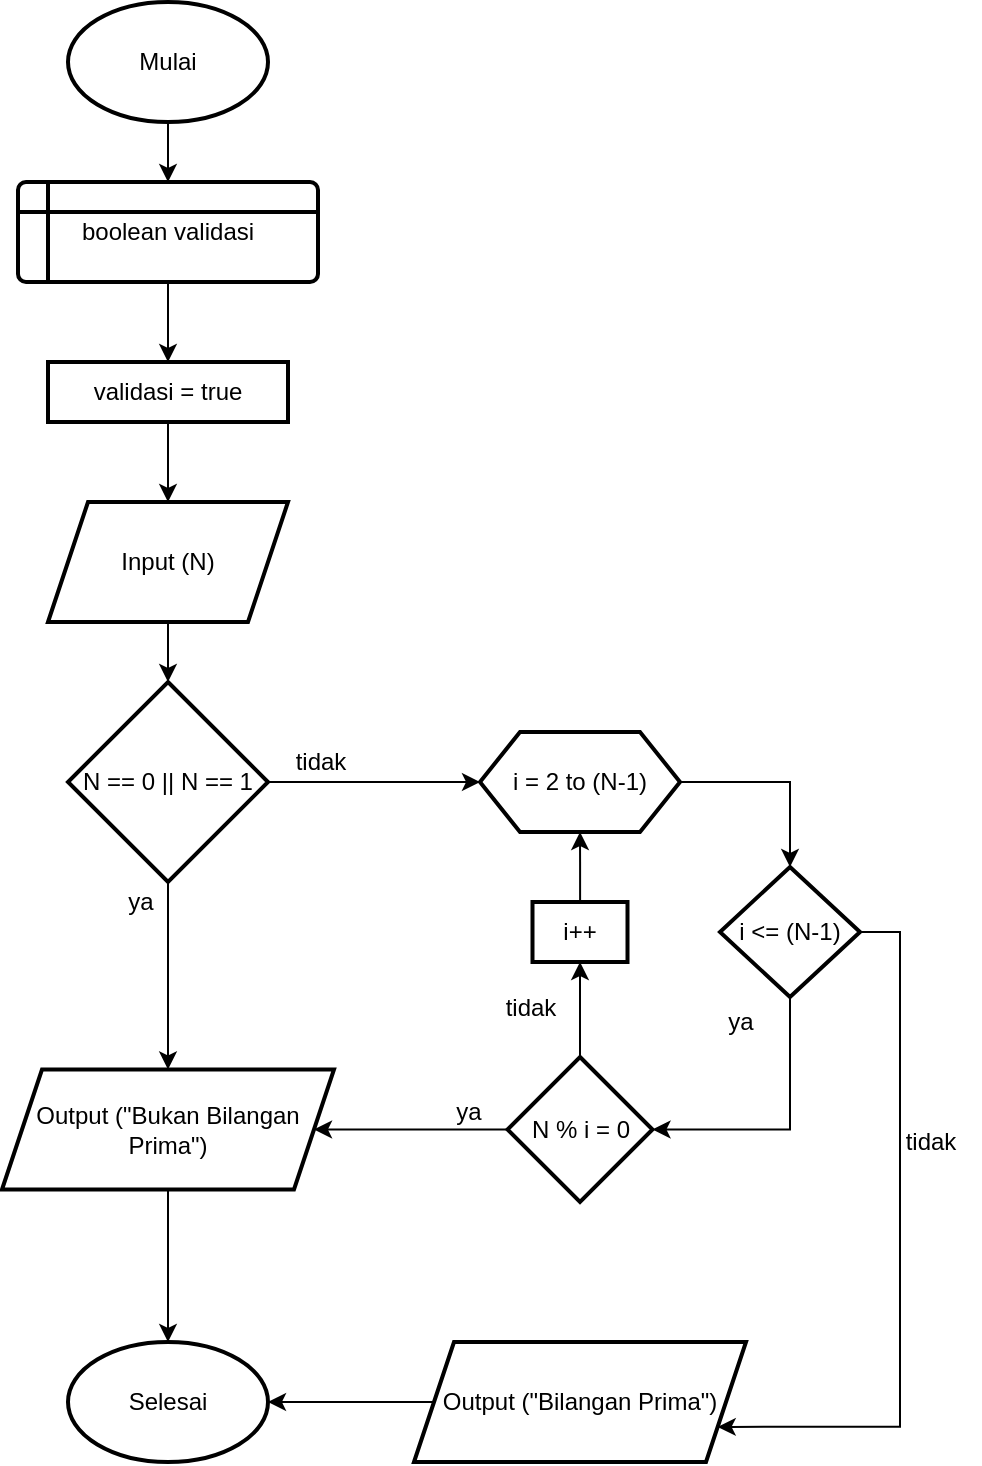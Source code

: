 <mxfile version="21.1.3" type="device" pages="3">
  <diagram id="BdVFiyys641aNaYM0nQa" name="Soal 1">
    <mxGraphModel dx="1050" dy="541" grid="1" gridSize="10" guides="1" tooltips="1" connect="1" arrows="1" fold="1" page="1" pageScale="1" pageWidth="827" pageHeight="1169" math="0" shadow="0">
      <root>
        <mxCell id="0" />
        <mxCell id="1" parent="0" />
        <mxCell id="4cfuieiO_ebWDx_4-xT_-1" value="" style="edgeStyle=orthogonalEdgeStyle;rounded=0;orthogonalLoop=1;jettySize=auto;html=1;" edge="1" parent="1" source="4cfuieiO_ebWDx_4-xT_-2" target="4cfuieiO_ebWDx_4-xT_-18">
          <mxGeometry relative="1" as="geometry" />
        </mxCell>
        <mxCell id="4cfuieiO_ebWDx_4-xT_-2" value="Mulai" style="strokeWidth=2;html=1;shape=mxgraph.flowchart.start_1;whiteSpace=wrap;" vertex="1" parent="1">
          <mxGeometry x="314" y="30" width="100" height="60" as="geometry" />
        </mxCell>
        <mxCell id="4cfuieiO_ebWDx_4-xT_-3" value="" style="edgeStyle=orthogonalEdgeStyle;rounded=0;orthogonalLoop=1;jettySize=auto;html=1;" edge="1" parent="1" source="4cfuieiO_ebWDx_4-xT_-4" target="4cfuieiO_ebWDx_4-xT_-7">
          <mxGeometry relative="1" as="geometry" />
        </mxCell>
        <mxCell id="4cfuieiO_ebWDx_4-xT_-4" value="Input (N)" style="shape=parallelogram;perimeter=parallelogramPerimeter;whiteSpace=wrap;html=1;fixedSize=1;strokeWidth=2;" vertex="1" parent="1">
          <mxGeometry x="304" y="280" width="120" height="60" as="geometry" />
        </mxCell>
        <mxCell id="4cfuieiO_ebWDx_4-xT_-5" value="" style="edgeStyle=orthogonalEdgeStyle;rounded=0;orthogonalLoop=1;jettySize=auto;html=1;" edge="1" parent="1" source="4cfuieiO_ebWDx_4-xT_-7" target="4cfuieiO_ebWDx_4-xT_-9">
          <mxGeometry relative="1" as="geometry" />
        </mxCell>
        <mxCell id="4cfuieiO_ebWDx_4-xT_-6" value="" style="edgeStyle=orthogonalEdgeStyle;rounded=0;orthogonalLoop=1;jettySize=auto;html=1;entryX=0;entryY=0.5;entryDx=0;entryDy=0;" edge="1" parent="1" source="4cfuieiO_ebWDx_4-xT_-7" target="VRuPzgdQIS3DxP88_RjX-4">
          <mxGeometry relative="1" as="geometry">
            <mxPoint x="500" y="420" as="targetPoint" />
          </mxGeometry>
        </mxCell>
        <mxCell id="4cfuieiO_ebWDx_4-xT_-7" value="N == 0 || N == 1" style="strokeWidth=2;html=1;shape=mxgraph.flowchart.decision;whiteSpace=wrap;" vertex="1" parent="1">
          <mxGeometry x="314" y="370" width="100" height="100" as="geometry" />
        </mxCell>
        <mxCell id="4cfuieiO_ebWDx_4-xT_-8" value="" style="edgeStyle=orthogonalEdgeStyle;rounded=0;orthogonalLoop=1;jettySize=auto;html=1;" edge="1" parent="1" source="4cfuieiO_ebWDx_4-xT_-9" target="4cfuieiO_ebWDx_4-xT_-12">
          <mxGeometry relative="1" as="geometry" />
        </mxCell>
        <mxCell id="4cfuieiO_ebWDx_4-xT_-9" value="Output (&quot;Bukan Bilangan Prima&quot;)" style="shape=parallelogram;perimeter=parallelogramPerimeter;whiteSpace=wrap;html=1;fixedSize=1;strokeWidth=2;" vertex="1" parent="1">
          <mxGeometry x="281" y="563.75" width="166" height="60" as="geometry" />
        </mxCell>
        <mxCell id="4cfuieiO_ebWDx_4-xT_-12" value="Selesai" style="strokeWidth=2;html=1;shape=mxgraph.flowchart.start_1;whiteSpace=wrap;" vertex="1" parent="1">
          <mxGeometry x="314" y="700" width="100" height="60" as="geometry" />
        </mxCell>
        <mxCell id="4cfuieiO_ebWDx_4-xT_-13" value="ya" style="text;html=1;align=center;verticalAlign=middle;resizable=0;points=[];autosize=1;strokeColor=none;fillColor=none;" vertex="1" parent="1">
          <mxGeometry x="330" y="465" width="40" height="30" as="geometry" />
        </mxCell>
        <mxCell id="4cfuieiO_ebWDx_4-xT_-14" value="tidak" style="text;html=1;align=center;verticalAlign=middle;resizable=0;points=[];autosize=1;strokeColor=none;fillColor=none;" vertex="1" parent="1">
          <mxGeometry x="415" y="395" width="50" height="30" as="geometry" />
        </mxCell>
        <mxCell id="VRuPzgdQIS3DxP88_RjX-2" value="" style="edgeStyle=orthogonalEdgeStyle;rounded=0;orthogonalLoop=1;jettySize=auto;html=1;" edge="1" parent="1" source="4cfuieiO_ebWDx_4-xT_-18" target="VRuPzgdQIS3DxP88_RjX-1">
          <mxGeometry relative="1" as="geometry" />
        </mxCell>
        <mxCell id="4cfuieiO_ebWDx_4-xT_-18" value="boolean validasi" style="shape=internalStorage;whiteSpace=wrap;html=1;dx=15;dy=15;rounded=1;arcSize=8;strokeWidth=2;" vertex="1" parent="1">
          <mxGeometry x="289" y="120" width="150" height="50" as="geometry" />
        </mxCell>
        <mxCell id="VRuPzgdQIS3DxP88_RjX-3" value="" style="edgeStyle=orthogonalEdgeStyle;rounded=0;orthogonalLoop=1;jettySize=auto;html=1;" edge="1" parent="1" source="VRuPzgdQIS3DxP88_RjX-1" target="4cfuieiO_ebWDx_4-xT_-4">
          <mxGeometry relative="1" as="geometry" />
        </mxCell>
        <mxCell id="VRuPzgdQIS3DxP88_RjX-1" value="validasi = true" style="rounded=0;whiteSpace=wrap;html=1;strokeWidth=2;" vertex="1" parent="1">
          <mxGeometry x="304" y="210" width="120" height="30" as="geometry" />
        </mxCell>
        <mxCell id="VRuPzgdQIS3DxP88_RjX-13" value="" style="edgeStyle=orthogonalEdgeStyle;rounded=0;orthogonalLoop=1;jettySize=auto;html=1;" edge="1" parent="1" source="VRuPzgdQIS3DxP88_RjX-4" target="VRuPzgdQIS3DxP88_RjX-7">
          <mxGeometry relative="1" as="geometry" />
        </mxCell>
        <mxCell id="VRuPzgdQIS3DxP88_RjX-4" value="i = 2 to (N-1)" style="shape=hexagon;perimeter=hexagonPerimeter2;whiteSpace=wrap;html=1;fixedSize=1;strokeWidth=2;" vertex="1" parent="1">
          <mxGeometry x="520" y="395" width="100" height="50" as="geometry" />
        </mxCell>
        <mxCell id="VRuPzgdQIS3DxP88_RjX-20" value="" style="edgeStyle=orthogonalEdgeStyle;rounded=0;orthogonalLoop=1;jettySize=auto;html=1;" edge="1" parent="1" source="VRuPzgdQIS3DxP88_RjX-5" target="VRuPzgdQIS3DxP88_RjX-19">
          <mxGeometry relative="1" as="geometry" />
        </mxCell>
        <mxCell id="VRuPzgdQIS3DxP88_RjX-23" style="edgeStyle=orthogonalEdgeStyle;rounded=0;orthogonalLoop=1;jettySize=auto;html=1;entryX=1;entryY=0.5;entryDx=0;entryDy=0;" edge="1" parent="1" source="VRuPzgdQIS3DxP88_RjX-5" target="4cfuieiO_ebWDx_4-xT_-9">
          <mxGeometry relative="1" as="geometry" />
        </mxCell>
        <mxCell id="VRuPzgdQIS3DxP88_RjX-5" value="N % i = 0" style="strokeWidth=2;html=1;shape=mxgraph.flowchart.decision;whiteSpace=wrap;" vertex="1" parent="1">
          <mxGeometry x="533.75" y="557.5" width="72.5" height="72.5" as="geometry" />
        </mxCell>
        <mxCell id="VRuPzgdQIS3DxP88_RjX-26" style="edgeStyle=orthogonalEdgeStyle;rounded=0;orthogonalLoop=1;jettySize=auto;html=1;" edge="1" parent="1" source="VRuPzgdQIS3DxP88_RjX-6" target="4cfuieiO_ebWDx_4-xT_-12">
          <mxGeometry relative="1" as="geometry" />
        </mxCell>
        <mxCell id="VRuPzgdQIS3DxP88_RjX-6" value="Output (&quot;Bilangan Prima&quot;)" style="shape=parallelogram;perimeter=parallelogramPerimeter;whiteSpace=wrap;html=1;fixedSize=1;strokeWidth=2;" vertex="1" parent="1">
          <mxGeometry x="487" y="700" width="166" height="60" as="geometry" />
        </mxCell>
        <mxCell id="VRuPzgdQIS3DxP88_RjX-24" style="edgeStyle=orthogonalEdgeStyle;rounded=0;orthogonalLoop=1;jettySize=auto;html=1;exitX=0.5;exitY=1;exitDx=0;exitDy=0;exitPerimeter=0;entryX=1;entryY=0.5;entryDx=0;entryDy=0;entryPerimeter=0;" edge="1" parent="1" source="VRuPzgdQIS3DxP88_RjX-7" target="VRuPzgdQIS3DxP88_RjX-5">
          <mxGeometry relative="1" as="geometry" />
        </mxCell>
        <mxCell id="VRuPzgdQIS3DxP88_RjX-27" style="edgeStyle=orthogonalEdgeStyle;rounded=0;orthogonalLoop=1;jettySize=auto;html=1;entryX=1;entryY=0.75;entryDx=0;entryDy=0;" edge="1" parent="1" source="VRuPzgdQIS3DxP88_RjX-7" target="VRuPzgdQIS3DxP88_RjX-6">
          <mxGeometry relative="1" as="geometry">
            <Array as="points">
              <mxPoint x="730" y="495" />
              <mxPoint x="730" y="742" />
            </Array>
          </mxGeometry>
        </mxCell>
        <mxCell id="VRuPzgdQIS3DxP88_RjX-7" value="i &amp;lt;= (N-1)" style="strokeWidth=2;html=1;shape=mxgraph.flowchart.decision;whiteSpace=wrap;" vertex="1" parent="1">
          <mxGeometry x="640" y="462.5" width="70" height="65" as="geometry" />
        </mxCell>
        <mxCell id="VRuPzgdQIS3DxP88_RjX-16" value="ya" style="text;html=1;align=center;verticalAlign=middle;resizable=0;points=[];autosize=1;strokeColor=none;fillColor=none;" vertex="1" parent="1">
          <mxGeometry x="493.75" y="570" width="40" height="30" as="geometry" />
        </mxCell>
        <mxCell id="VRuPzgdQIS3DxP88_RjX-21" value="" style="edgeStyle=orthogonalEdgeStyle;rounded=0;orthogonalLoop=1;jettySize=auto;html=1;" edge="1" parent="1" source="VRuPzgdQIS3DxP88_RjX-19" target="VRuPzgdQIS3DxP88_RjX-4">
          <mxGeometry relative="1" as="geometry" />
        </mxCell>
        <mxCell id="VRuPzgdQIS3DxP88_RjX-19" value="i++" style="rounded=0;whiteSpace=wrap;html=1;strokeWidth=2;" vertex="1" parent="1">
          <mxGeometry x="546.25" y="480" width="47.5" height="30" as="geometry" />
        </mxCell>
        <mxCell id="VRuPzgdQIS3DxP88_RjX-22" value="tidak" style="text;html=1;align=center;verticalAlign=middle;resizable=0;points=[];autosize=1;strokeColor=none;fillColor=none;" vertex="1" parent="1">
          <mxGeometry x="520" y="517.5" width="50" height="30" as="geometry" />
        </mxCell>
        <mxCell id="VRuPzgdQIS3DxP88_RjX-25" value="ya" style="text;html=1;align=center;verticalAlign=middle;resizable=0;points=[];autosize=1;strokeColor=none;fillColor=none;" vertex="1" parent="1">
          <mxGeometry x="630" y="525" width="40" height="30" as="geometry" />
        </mxCell>
        <mxCell id="VRuPzgdQIS3DxP88_RjX-28" value="tidak" style="text;html=1;align=center;verticalAlign=middle;resizable=0;points=[];autosize=1;strokeColor=none;fillColor=none;" vertex="1" parent="1">
          <mxGeometry x="720" y="585" width="50" height="30" as="geometry" />
        </mxCell>
      </root>
    </mxGraphModel>
  </diagram>
  <diagram name="Soal 2" id="DpginUbkhVlZKTtjZTfC">
    <mxGraphModel dx="1050" dy="541" grid="1" gridSize="10" guides="1" tooltips="1" connect="1" arrows="1" fold="1" page="1" pageScale="1" pageWidth="827" pageHeight="1169" math="0" shadow="0">
      <root>
        <mxCell id="0" />
        <mxCell id="1" parent="0" />
        <mxCell id="J4iBYLUkBffQyGrZS7Oj-7" value="" style="edgeStyle=orthogonalEdgeStyle;rounded=0;orthogonalLoop=1;jettySize=auto;html=1;" edge="1" parent="1" source="FInUtN3p591Hj030y6xz-1" target="J4iBYLUkBffQyGrZS7Oj-1">
          <mxGeometry relative="1" as="geometry" />
        </mxCell>
        <mxCell id="FInUtN3p591Hj030y6xz-1" value="Mulai" style="strokeWidth=2;html=1;shape=mxgraph.flowchart.start_1;whiteSpace=wrap;" vertex="1" parent="1">
          <mxGeometry x="314" y="70" width="100" height="60" as="geometry" />
        </mxCell>
        <mxCell id="J4iBYLUkBffQyGrZS7Oj-8" value="" style="edgeStyle=orthogonalEdgeStyle;rounded=0;orthogonalLoop=1;jettySize=auto;html=1;" edge="1" parent="1" source="J4iBYLUkBffQyGrZS7Oj-1" target="J4iBYLUkBffQyGrZS7Oj-3">
          <mxGeometry relative="1" as="geometry" />
        </mxCell>
        <mxCell id="J4iBYLUkBffQyGrZS7Oj-1" value="Input (N)" style="shape=parallelogram;perimeter=parallelogramPerimeter;whiteSpace=wrap;html=1;fixedSize=1;strokeWidth=2;" vertex="1" parent="1">
          <mxGeometry x="304" y="170" width="120" height="60" as="geometry" />
        </mxCell>
        <mxCell id="J4iBYLUkBffQyGrZS7Oj-9" value="" style="edgeStyle=orthogonalEdgeStyle;rounded=0;orthogonalLoop=1;jettySize=auto;html=1;" edge="1" parent="1" source="J4iBYLUkBffQyGrZS7Oj-3" target="J4iBYLUkBffQyGrZS7Oj-4">
          <mxGeometry relative="1" as="geometry" />
        </mxCell>
        <mxCell id="J4iBYLUkBffQyGrZS7Oj-10" value="" style="edgeStyle=orthogonalEdgeStyle;rounded=0;orthogonalLoop=1;jettySize=auto;html=1;" edge="1" parent="1" source="J4iBYLUkBffQyGrZS7Oj-3" target="J4iBYLUkBffQyGrZS7Oj-5">
          <mxGeometry relative="1" as="geometry" />
        </mxCell>
        <mxCell id="J4iBYLUkBffQyGrZS7Oj-3" value="N % 7 == 0" style="strokeWidth=2;html=1;shape=mxgraph.flowchart.decision;whiteSpace=wrap;" vertex="1" parent="1">
          <mxGeometry x="314" y="260" width="100" height="100" as="geometry" />
        </mxCell>
        <mxCell id="J4iBYLUkBffQyGrZS7Oj-11" value="" style="edgeStyle=orthogonalEdgeStyle;rounded=0;orthogonalLoop=1;jettySize=auto;html=1;" edge="1" parent="1" source="J4iBYLUkBffQyGrZS7Oj-4" target="J4iBYLUkBffQyGrZS7Oj-6">
          <mxGeometry relative="1" as="geometry" />
        </mxCell>
        <mxCell id="J4iBYLUkBffQyGrZS7Oj-4" value="Output (&quot;Kelipatan 7&quot;)" style="shape=parallelogram;perimeter=parallelogramPerimeter;whiteSpace=wrap;html=1;fixedSize=1;strokeWidth=2;" vertex="1" parent="1">
          <mxGeometry x="281" y="400" width="166" height="60" as="geometry" />
        </mxCell>
        <mxCell id="J4iBYLUkBffQyGrZS7Oj-12" style="edgeStyle=orthogonalEdgeStyle;rounded=0;orthogonalLoop=1;jettySize=auto;html=1;entryX=1;entryY=0.5;entryDx=0;entryDy=0;entryPerimeter=0;" edge="1" parent="1" source="J4iBYLUkBffQyGrZS7Oj-5" target="J4iBYLUkBffQyGrZS7Oj-6">
          <mxGeometry relative="1" as="geometry">
            <Array as="points">
              <mxPoint x="570" y="530" />
            </Array>
          </mxGeometry>
        </mxCell>
        <mxCell id="J4iBYLUkBffQyGrZS7Oj-5" value="Output (&quot;Bukan Kelipatan 7&quot;)" style="shape=parallelogram;perimeter=parallelogramPerimeter;whiteSpace=wrap;html=1;fixedSize=1;strokeWidth=2;" vertex="1" parent="1">
          <mxGeometry x="490" y="280" width="190" height="60" as="geometry" />
        </mxCell>
        <mxCell id="J4iBYLUkBffQyGrZS7Oj-6" value="Selesai" style="strokeWidth=2;html=1;shape=mxgraph.flowchart.start_1;whiteSpace=wrap;" vertex="1" parent="1">
          <mxGeometry x="314" y="500" width="100" height="60" as="geometry" />
        </mxCell>
        <mxCell id="J4iBYLUkBffQyGrZS7Oj-13" value="ya" style="text;html=1;align=center;verticalAlign=middle;resizable=0;points=[];autosize=1;strokeColor=none;fillColor=none;" vertex="1" parent="1">
          <mxGeometry x="330" y="355" width="40" height="30" as="geometry" />
        </mxCell>
        <mxCell id="J4iBYLUkBffQyGrZS7Oj-14" value="tidak" style="text;html=1;align=center;verticalAlign=middle;resizable=0;points=[];autosize=1;strokeColor=none;fillColor=none;" vertex="1" parent="1">
          <mxGeometry x="415" y="285" width="50" height="30" as="geometry" />
        </mxCell>
      </root>
    </mxGraphModel>
  </diagram>
  <diagram id="SARw_Kcw7aM6muSDDsZ2" name="Soal 3">
    <mxGraphModel dx="1050" dy="541" grid="1" gridSize="10" guides="1" tooltips="1" connect="1" arrows="1" fold="1" page="1" pageScale="1" pageWidth="827" pageHeight="1169" math="0" shadow="0">
      <root>
        <mxCell id="0" />
        <mxCell id="1" parent="0" />
        <mxCell id="Y3riL8lJjIkqrQNlyFGT-10" value="" style="edgeStyle=orthogonalEdgeStyle;rounded=0;orthogonalLoop=1;jettySize=auto;html=1;" edge="1" parent="1" source="Y3riL8lJjIkqrQNlyFGT-3" target="Y3riL8lJjIkqrQNlyFGT-4">
          <mxGeometry relative="1" as="geometry" />
        </mxCell>
        <mxCell id="Y3riL8lJjIkqrQNlyFGT-3" value="Mulai" style="strokeWidth=2;html=1;shape=mxgraph.flowchart.start_1;whiteSpace=wrap;" vertex="1" parent="1">
          <mxGeometry x="314" y="70" width="100" height="60" as="geometry" />
        </mxCell>
        <mxCell id="Y3riL8lJjIkqrQNlyFGT-11" value="" style="edgeStyle=orthogonalEdgeStyle;rounded=0;orthogonalLoop=1;jettySize=auto;html=1;" edge="1" parent="1" source="Y3riL8lJjIkqrQNlyFGT-4" target="Y3riL8lJjIkqrQNlyFGT-5">
          <mxGeometry relative="1" as="geometry" />
        </mxCell>
        <mxCell id="Y3riL8lJjIkqrQNlyFGT-4" value="Input (A,B,T)" style="shape=parallelogram;perimeter=parallelogramPerimeter;whiteSpace=wrap;html=1;fixedSize=1;strokeWidth=2;" vertex="1" parent="1">
          <mxGeometry x="304" y="170" width="120" height="60" as="geometry" />
        </mxCell>
        <mxCell id="Y3riL8lJjIkqrQNlyFGT-12" value="" style="edgeStyle=orthogonalEdgeStyle;rounded=0;orthogonalLoop=1;jettySize=auto;html=1;" edge="1" parent="1" source="Y3riL8lJjIkqrQNlyFGT-5" target="Y3riL8lJjIkqrQNlyFGT-6">
          <mxGeometry relative="1" as="geometry" />
        </mxCell>
        <mxCell id="Y3riL8lJjIkqrQNlyFGT-5" value="L=((A+B)*T)/2" style="rounded=0;whiteSpace=wrap;html=1;strokeWidth=2;" vertex="1" parent="1">
          <mxGeometry x="304" y="260" width="120" height="60" as="geometry" />
        </mxCell>
        <mxCell id="Y3riL8lJjIkqrQNlyFGT-13" value="" style="edgeStyle=orthogonalEdgeStyle;rounded=0;orthogonalLoop=1;jettySize=auto;html=1;" edge="1" parent="1" source="Y3riL8lJjIkqrQNlyFGT-6" target="Y3riL8lJjIkqrQNlyFGT-7">
          <mxGeometry relative="1" as="geometry" />
        </mxCell>
        <mxCell id="Y3riL8lJjIkqrQNlyFGT-6" value="Output (L)" style="shape=parallelogram;perimeter=parallelogramPerimeter;whiteSpace=wrap;html=1;fixedSize=1;strokeWidth=2;" vertex="1" parent="1">
          <mxGeometry x="304" y="350" width="120" height="60" as="geometry" />
        </mxCell>
        <mxCell id="Y3riL8lJjIkqrQNlyFGT-7" value="Selesai" style="strokeWidth=2;html=1;shape=mxgraph.flowchart.start_1;whiteSpace=wrap;" vertex="1" parent="1">
          <mxGeometry x="314" y="440" width="100" height="60" as="geometry" />
        </mxCell>
      </root>
    </mxGraphModel>
  </diagram>
</mxfile>
